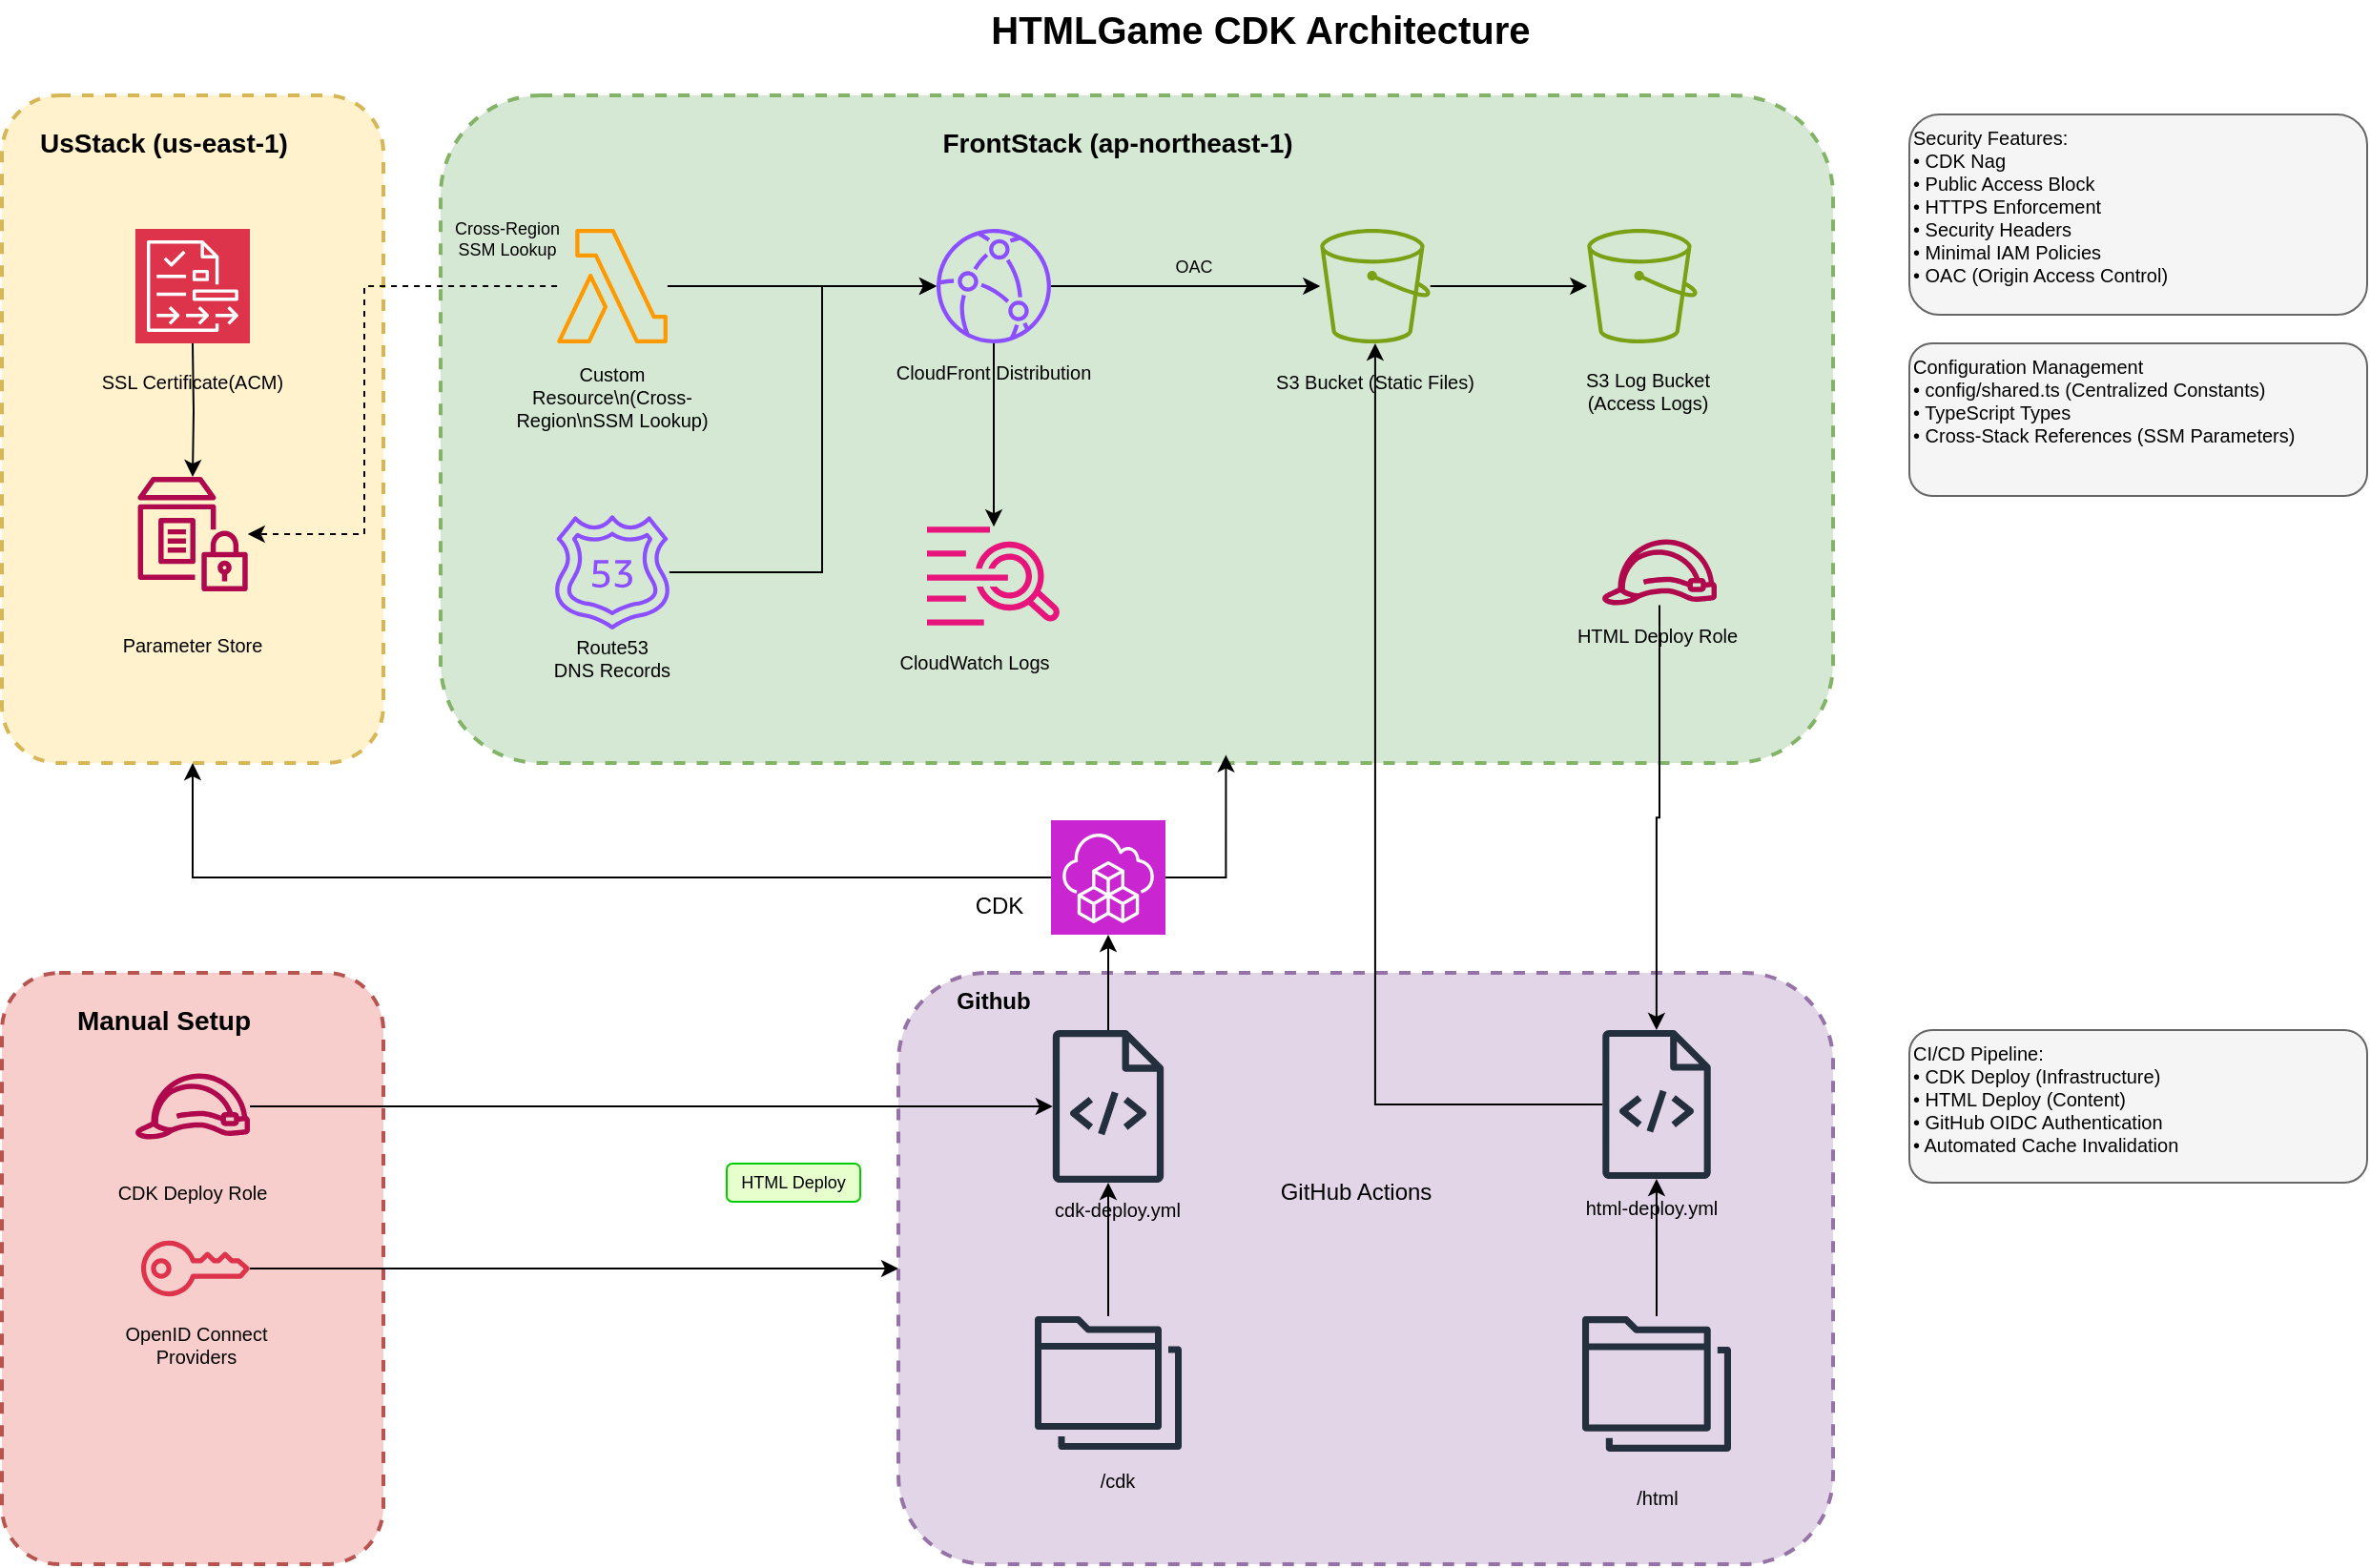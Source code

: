 <mxfile version="28.0.9">
  <diagram name="HTMLGame Architecture" id="architecture">
    <mxGraphModel dx="2223" dy="1131" grid="1" gridSize="10" guides="1" tooltips="1" connect="1" arrows="1" fold="1" page="1" pageScale="1" pageWidth="1400" pageHeight="900" math="0" shadow="0">
      <root>
        <mxCell id="0" />
        <mxCell id="1" parent="0" />
        <mxCell id="JtvC4u1RXtDUaTD-K7_B-13" value="" style="rounded=1;whiteSpace=wrap;html=1;fillColor=#e1d5e7;strokeColor=#9673a6;dashed=1;strokeWidth=2;" vertex="1" parent="1">
          <mxGeometry x="510" y="530" width="490" height="310" as="geometry" />
        </mxCell>
        <mxCell id="title" value="HTMLGame CDK Architecture" style="text;html=1;strokeColor=none;fillColor=none;align=center;verticalAlign=middle;whiteSpace=wrap;rounded=0;fontSize=20;fontStyle=1;" parent="1" vertex="1">
          <mxGeometry x="550" y="20" width="300" height="30" as="geometry" />
        </mxCell>
        <mxCell id="us-stack-region" value="" style="rounded=1;whiteSpace=wrap;html=1;fillColor=#fff2cc;strokeColor=#d6b656;dashed=1;strokeWidth=2;" parent="1" vertex="1">
          <mxGeometry x="40" y="70" width="200" height="350" as="geometry" />
        </mxCell>
        <mxCell id="us-stack-label" value="UsStack (us-east-1)" style="text;html=1;strokeColor=none;fillColor=none;align=center;verticalAlign=middle;whiteSpace=wrap;rounded=0;fontSize=14;fontStyle=1;" parent="1" vertex="1">
          <mxGeometry x="50" y="80" width="150" height="30" as="geometry" />
        </mxCell>
        <mxCell id="front-stack-region" value="" style="rounded=1;whiteSpace=wrap;html=1;fillColor=#d5e8d4;strokeColor=#82b366;dashed=1;strokeWidth=2;" parent="1" vertex="1">
          <mxGeometry x="270" y="70" width="730" height="350" as="geometry" />
        </mxCell>
        <mxCell id="front-stack-label" value="FrontStack (ap-northeast-1)" style="text;html=1;strokeColor=none;fillColor=none;align=center;verticalAlign=middle;whiteSpace=wrap;rounded=0;fontSize=14;fontStyle=1;" parent="1" vertex="1">
          <mxGeometry x="500" y="80" width="250" height="30" as="geometry" />
        </mxCell>
        <mxCell id="manual-region" value="" style="rounded=1;whiteSpace=wrap;html=1;fillColor=#f8cecc;strokeColor=#b85450;dashed=1;strokeWidth=2;" parent="1" vertex="1">
          <mxGeometry x="40" y="530" width="200" height="310" as="geometry" />
        </mxCell>
        <mxCell id="manual-label" value="Manual Setup" style="text;html=1;strokeColor=none;fillColor=none;align=center;verticalAlign=middle;whiteSpace=wrap;rounded=0;fontSize=14;fontStyle=1;" parent="1" vertex="1">
          <mxGeometry x="75" y="540" width="100" height="30" as="geometry" />
        </mxCell>
        <mxCell id="cert-label" value="SSL Certificate(ACM)" style="text;html=1;strokeColor=none;fillColor=none;align=center;verticalAlign=middle;whiteSpace=wrap;rounded=0;fontSize=10;" parent="1" vertex="1">
          <mxGeometry x="80" y="205" width="120" height="30" as="geometry" />
        </mxCell>
        <mxCell id="ssm-param" value="" style="sketch=0;outlineConnect=0;fontColor=#232F3E;gradientColor=none;fillColor=#B0084D;strokeColor=none;dashed=0;verticalLabelPosition=bottom;verticalAlign=top;align=center;html=1;fontSize=12;fontStyle=0;aspect=fixed;pointerEvents=1;shape=mxgraph.aws4.parameter_store;" parent="1" vertex="1">
          <mxGeometry x="110" y="270" width="60" height="60" as="geometry" />
        </mxCell>
        <mxCell id="ssm-label" value="Parameter Store" style="text;html=1;strokeColor=none;fillColor=none;align=center;verticalAlign=middle;whiteSpace=wrap;rounded=0;fontSize=10;" parent="1" vertex="1">
          <mxGeometry x="80" y="335" width="120" height="45" as="geometry" />
        </mxCell>
        <mxCell id="JtvC4u1RXtDUaTD-K7_B-50" style="edgeStyle=orthogonalEdgeStyle;rounded=0;orthogonalLoop=1;jettySize=auto;html=1;" edge="1" parent="1" source="cloudfront" target="JtvC4u1RXtDUaTD-K7_B-45">
          <mxGeometry relative="1" as="geometry" />
        </mxCell>
        <mxCell id="cloudfront" value="" style="sketch=0;outlineConnect=0;fontColor=#232F3E;gradientColor=none;fillColor=#8C4FFF;strokeColor=none;dashed=0;verticalLabelPosition=bottom;verticalAlign=top;align=center;html=1;fontSize=12;fontStyle=0;aspect=fixed;pointerEvents=1;shape=mxgraph.aws4.cloudfront;" parent="1" vertex="1">
          <mxGeometry x="530" y="140" width="60" height="60" as="geometry" />
        </mxCell>
        <mxCell id="cf-label" value="CloudFront Distribution" style="text;html=1;strokeColor=none;fillColor=none;align=center;verticalAlign=middle;whiteSpace=wrap;rounded=0;fontSize=10;" parent="1" vertex="1">
          <mxGeometry x="500" y="200" width="120" height="30" as="geometry" />
        </mxCell>
        <mxCell id="JtvC4u1RXtDUaTD-K7_B-7" value="" style="edgeStyle=orthogonalEdgeStyle;rounded=0;orthogonalLoop=1;jettySize=auto;html=1;" edge="1" parent="1" source="s3-bucket" target="s3-logs">
          <mxGeometry relative="1" as="geometry" />
        </mxCell>
        <mxCell id="s3-bucket" value="" style="sketch=0;outlineConnect=0;fontColor=#232F3E;gradientColor=none;fillColor=#7AA116;strokeColor=none;dashed=0;verticalLabelPosition=bottom;verticalAlign=top;align=center;html=1;fontSize=12;fontStyle=0;aspect=fixed;pointerEvents=1;shape=mxgraph.aws4.s3;" parent="1" vertex="1">
          <mxGeometry x="730" y="140" width="60" height="60" as="geometry" />
        </mxCell>
        <mxCell id="s3-label" value="S3 Bucket (Static Files)" style="text;html=1;strokeColor=none;fillColor=none;align=center;verticalAlign=middle;whiteSpace=wrap;rounded=0;fontSize=10;" parent="1" vertex="1">
          <mxGeometry x="700" y="205" width="120" height="30" as="geometry" />
        </mxCell>
        <mxCell id="s3-logs" value="" style="sketch=0;outlineConnect=0;fontColor=#232F3E;gradientColor=none;fillColor=#7AA116;strokeColor=none;dashed=0;verticalLabelPosition=bottom;verticalAlign=top;align=center;html=1;fontSize=12;fontStyle=0;aspect=fixed;pointerEvents=1;shape=mxgraph.aws4.s3;" parent="1" vertex="1">
          <mxGeometry x="870" y="140" width="60" height="60" as="geometry" />
        </mxCell>
        <mxCell id="s3-logs-label" value="S3 Log Bucket&lt;div&gt;(Access Logs)&lt;/div&gt;" style="text;html=1;strokeColor=none;fillColor=none;align=center;verticalAlign=middle;whiteSpace=wrap;rounded=0;fontSize=10;" parent="1" vertex="1">
          <mxGeometry x="842.5" y="210" width="120" height="30" as="geometry" />
        </mxCell>
        <mxCell id="JtvC4u1RXtDUaTD-K7_B-48" style="edgeStyle=orthogonalEdgeStyle;rounded=0;orthogonalLoop=1;jettySize=auto;html=1;" edge="1" parent="1" source="route53" target="cloudfront">
          <mxGeometry relative="1" as="geometry">
            <Array as="points">
              <mxPoint x="470" y="320" />
              <mxPoint x="470" y="170" />
            </Array>
          </mxGeometry>
        </mxCell>
        <mxCell id="route53" value="" style="sketch=0;outlineConnect=0;fontColor=#232F3E;gradientColor=none;fillColor=#8C4FFF;strokeColor=none;dashed=0;verticalLabelPosition=bottom;verticalAlign=top;align=center;html=1;fontSize=12;fontStyle=0;aspect=fixed;pointerEvents=1;shape=mxgraph.aws4.route_53;" parent="1" vertex="1">
          <mxGeometry x="330" y="290" width="60" height="60" as="geometry" />
        </mxCell>
        <mxCell id="r53-label" value="Route53&lt;div&gt;DNS Records&lt;/div&gt;" style="text;html=1;strokeColor=none;fillColor=none;align=center;verticalAlign=middle;whiteSpace=wrap;rounded=0;fontSize=10;" parent="1" vertex="1">
          <mxGeometry x="300" y="350" width="120" height="30" as="geometry" />
        </mxCell>
        <mxCell id="JtvC4u1RXtDUaTD-K7_B-39" style="edgeStyle=orthogonalEdgeStyle;rounded=0;orthogonalLoop=1;jettySize=auto;html=1;" edge="1" parent="1" source="iam-role-cdk" target="JtvC4u1RXtDUaTD-K7_B-17">
          <mxGeometry relative="1" as="geometry" />
        </mxCell>
        <mxCell id="iam-role-cdk" value="" style="sketch=0;outlineConnect=0;fontColor=#232F3E;gradientColor=none;fillColor=#B0084D;strokeColor=none;dashed=0;verticalLabelPosition=bottom;verticalAlign=top;align=center;html=1;fontSize=12;fontStyle=0;aspect=fixed;pointerEvents=1;shape=mxgraph.aws4.role;" parent="1" vertex="1">
          <mxGeometry x="879" y="290" width="60" height="60" as="geometry" />
        </mxCell>
        <mxCell id="iam-cdk-label" value="HTML Deploy Role" style="text;html=1;strokeColor=none;fillColor=none;align=center;verticalAlign=middle;whiteSpace=wrap;rounded=0;fontSize=10;" parent="1" vertex="1">
          <mxGeometry x="847.5" y="330" width="120" height="45" as="geometry" />
        </mxCell>
        <mxCell id="lambda" value="" style="sketch=0;outlineConnect=0;fontColor=#232F3E;gradientColor=none;fillColor=#FF9900;strokeColor=none;dashed=0;verticalLabelPosition=bottom;verticalAlign=top;align=center;html=1;fontSize=12;fontStyle=0;aspect=fixed;pointerEvents=1;shape=mxgraph.aws4.lambda;" parent="1" vertex="1">
          <mxGeometry x="330" y="140" width="60" height="60" as="geometry" />
        </mxCell>
        <mxCell id="lambda-label" value="Custom Resource\n(Cross-Region\nSSM Lookup)" style="text;html=1;strokeColor=none;fillColor=none;align=center;verticalAlign=middle;whiteSpace=wrap;rounded=0;fontSize=10;" parent="1" vertex="1">
          <mxGeometry x="300" y="205" width="120" height="45" as="geometry" />
        </mxCell>
        <mxCell id="JtvC4u1RXtDUaTD-K7_B-29" style="edgeStyle=orthogonalEdgeStyle;rounded=0;orthogonalLoop=1;jettySize=auto;html=1;" edge="1" parent="1" source="iam-role-manual" target="JtvC4u1RXtDUaTD-K7_B-9">
          <mxGeometry relative="1" as="geometry">
            <mxPoint x="500" y="600" as="targetPoint" />
          </mxGeometry>
        </mxCell>
        <mxCell id="iam-role-manual" value="" style="sketch=0;outlineConnect=0;fontColor=#232F3E;gradientColor=none;fillColor=#B0084D;strokeColor=none;dashed=0;verticalLabelPosition=bottom;verticalAlign=top;align=center;html=1;fontSize=12;fontStyle=0;aspect=fixed;pointerEvents=1;shape=mxgraph.aws4.role;" parent="1" vertex="1">
          <mxGeometry x="110" y="570" width="60" height="60" as="geometry" />
        </mxCell>
        <mxCell id="iam-manual-label" value="CDK Deploy Role" style="text;html=1;strokeColor=none;fillColor=none;align=center;verticalAlign=middle;whiteSpace=wrap;rounded=0;fontSize=10;" parent="1" vertex="1">
          <mxGeometry x="80" y="630" width="120" height="30" as="geometry" />
        </mxCell>
        <mxCell id="github-cdk-label" value="cdk-deploy.yml" style="text;html=1;strokeColor=none;fillColor=none;align=center;verticalAlign=middle;whiteSpace=wrap;rounded=0;fontSize=10;" parent="1" vertex="1">
          <mxGeometry x="570" y="639" width="110" height="30" as="geometry" />
        </mxCell>
        <mxCell id="github-html-label" value="html-deploy.yml" style="text;html=1;strokeColor=none;fillColor=none;align=center;verticalAlign=middle;whiteSpace=wrap;rounded=0;fontSize=10;" parent="1" vertex="1">
          <mxGeometry x="850" y="638" width="110" height="30" as="geometry" />
        </mxCell>
        <mxCell id="cert-to-ssm" style="edgeStyle=orthogonalEdgeStyle;rounded=0;orthogonalLoop=1;jettySize=auto;html=1;exitX=0.5;exitY=1;exitDx=0;exitDy=0;entryX=0.5;entryY=0;entryDx=0;entryDy=0;" parent="1" target="ssm-param" edge="1">
          <mxGeometry relative="1" as="geometry">
            <mxPoint x="140" y="200.0" as="sourcePoint" />
          </mxGeometry>
        </mxCell>
        <mxCell id="custom-to-ssm" style="edgeStyle=orthogonalEdgeStyle;rounded=0;orthogonalLoop=1;jettySize=auto;html=1;exitX=0;exitY=0.5;exitDx=0;exitDy=0;entryX=1;entryY=0.5;entryDx=0;entryDy=0;dashed=1;" parent="1" source="lambda" target="ssm-param" edge="1">
          <mxGeometry relative="1" as="geometry">
            <Array as="points">
              <mxPoint x="230" y="170" />
              <mxPoint x="230" y="300" />
            </Array>
          </mxGeometry>
        </mxCell>
        <mxCell id="custom-to-cf" style="edgeStyle=orthogonalEdgeStyle;rounded=0;orthogonalLoop=1;jettySize=auto;html=1;exitX=1;exitY=0.5;exitDx=0;exitDy=0;entryX=0;entryY=0.5;entryDx=0;entryDy=0;" parent="1" source="lambda" target="cloudfront" edge="1">
          <mxGeometry relative="1" as="geometry" />
        </mxCell>
        <mxCell id="cf-to-s3" style="edgeStyle=orthogonalEdgeStyle;rounded=0;orthogonalLoop=1;jettySize=auto;html=1;exitX=1;exitY=0.5;exitDx=0;exitDy=0;entryX=0;entryY=0.5;entryDx=0;entryDy=0;" parent="1" source="cloudfront" target="s3-bucket" edge="1">
          <mxGeometry relative="1" as="geometry" />
        </mxCell>
        <mxCell id="cross-region-label" value="Cross-Region&lt;div&gt;SSM Lookup&lt;/div&gt;" style="text;html=1;strokeColor=none;fillColor=none;align=center;verticalAlign=middle;whiteSpace=wrap;rounded=0;fontSize=9;" parent="1" vertex="1">
          <mxGeometry x="270" y="130" width="70" height="30" as="geometry" />
        </mxCell>
        <mxCell id="oac-label" value="OAC" style="text;html=1;strokeColor=none;fillColor=none;align=center;verticalAlign=middle;whiteSpace=wrap;rounded=0;fontSize=9;" parent="1" vertex="1">
          <mxGeometry x="650" y="150" width="30" height="20" as="geometry" />
        </mxCell>
        <mxCell id="html-deploy-label" value="HTML Deploy" style="text;html=1;strokeColor=none;fillColor=#E6FFCC;align=center;verticalAlign=middle;whiteSpace=wrap;rounded=1;fontSize=9;strokeColor=#00CC00;" parent="1" vertex="1">
          <mxGeometry x="420" y="630" width="70" height="20" as="geometry" />
        </mxCell>
        <mxCell id="security-box" value="Security Features:&#xa;• CDK Nag&#xa;• Public Access Block&#xa;• HTTPS Enforcement&#xa;• Security Headers&#xa;• Minimal IAM Policies&#xa;• OAC (Origin Access Control)" style="rounded=1;whiteSpace=wrap;html=1;fillColor=#f5f5f5;strokeColor=#666666;align=left;verticalAlign=top;fontSize=10;" parent="1" vertex="1">
          <mxGeometry x="1040" y="80" width="240" height="105" as="geometry" />
        </mxCell>
        <mxCell id="config-box" value="Configuration Management&lt;br&gt;• config/shared.ts (Centralized Constants)&lt;br&gt;• TypeScript Types&amp;nbsp;&lt;br&gt;• Cross-Stack References (SSM Parameters)" style="rounded=1;whiteSpace=wrap;html=1;fillColor=#f5f5f5;strokeColor=#666666;align=left;verticalAlign=top;fontSize=10;" parent="1" vertex="1">
          <mxGeometry x="1040" y="200" width="240" height="80" as="geometry" />
        </mxCell>
        <mxCell id="cicd-box" value="CI/CD Pipeline:&#xa;• CDK Deploy (Infrastructure)&#xa;• HTML Deploy (Content)&#xa;• GitHub OIDC Authentication&#xa;• Automated Cache Invalidation" style="rounded=1;whiteSpace=wrap;html=1;fillColor=#f5f5f5;strokeColor=#666666;align=left;verticalAlign=top;fontSize=10;" parent="1" vertex="1">
          <mxGeometry x="1040" y="560" width="240" height="80" as="geometry" />
        </mxCell>
        <mxCell id="JtvC4u1RXtDUaTD-K7_B-1" value="" style="sketch=0;points=[[0,0,0],[0.25,0,0],[0.5,0,0],[0.75,0,0],[1,0,0],[0,1,0],[0.25,1,0],[0.5,1,0],[0.75,1,0],[1,1,0],[0,0.25,0],[0,0.5,0],[0,0.75,0],[1,0.25,0],[1,0.5,0],[1,0.75,0]];outlineConnect=0;fontColor=#232F3E;fillColor=#DD344C;strokeColor=#ffffff;dashed=0;verticalLabelPosition=bottom;verticalAlign=top;align=center;html=1;fontSize=12;fontStyle=0;aspect=fixed;shape=mxgraph.aws4.resourceIcon;resIcon=mxgraph.aws4.audit_manager;" vertex="1" parent="1">
          <mxGeometry x="110" y="140" width="60" height="60" as="geometry" />
        </mxCell>
        <mxCell id="JtvC4u1RXtDUaTD-K7_B-9" value="" style="sketch=0;outlineConnect=0;fontColor=#232F3E;gradientColor=none;fillColor=#232F3D;strokeColor=none;dashed=0;verticalLabelPosition=bottom;verticalAlign=top;align=center;html=1;fontSize=12;fontStyle=0;pointerEvents=1;shape=mxgraph.aws4.source_code;" vertex="1" parent="1">
          <mxGeometry x="590" y="560" width="60" height="80" as="geometry" />
        </mxCell>
        <mxCell id="JtvC4u1RXtDUaTD-K7_B-27" style="edgeStyle=orthogonalEdgeStyle;rounded=0;orthogonalLoop=1;jettySize=auto;html=1;exitX=0;exitY=0.5;exitDx=0;exitDy=0;exitPerimeter=0;entryX=0.5;entryY=1;entryDx=0;entryDy=0;" edge="1" parent="1" source="JtvC4u1RXtDUaTD-K7_B-11" target="us-stack-region">
          <mxGeometry relative="1" as="geometry">
            <mxPoint x="140" y="440" as="targetPoint" />
          </mxGeometry>
        </mxCell>
        <mxCell id="JtvC4u1RXtDUaTD-K7_B-28" style="edgeStyle=orthogonalEdgeStyle;rounded=0;orthogonalLoop=1;jettySize=auto;html=1;entryX=0.564;entryY=0.988;entryDx=0;entryDy=0;exitX=1;exitY=0.5;exitDx=0;exitDy=0;exitPerimeter=0;entryPerimeter=0;" edge="1" parent="1" source="JtvC4u1RXtDUaTD-K7_B-11" target="front-stack-region">
          <mxGeometry relative="1" as="geometry" />
        </mxCell>
        <mxCell id="JtvC4u1RXtDUaTD-K7_B-11" value="" style="sketch=0;points=[[0,0,0],[0.25,0,0],[0.5,0,0],[0.75,0,0],[1,0,0],[0,1,0],[0.25,1,0],[0.5,1,0],[0.75,1,0],[1,1,0],[0,0.25,0],[0,0.5,0],[0,0.75,0],[1,0.25,0],[1,0.5,0],[1,0.75,0]];outlineConnect=0;fontColor=#232F3E;fillColor=#C925D1;strokeColor=#ffffff;dashed=0;verticalLabelPosition=bottom;verticalAlign=top;align=center;html=1;fontSize=12;fontStyle=0;shape=mxgraph.aws4.resourceIcon;resIcon=mxgraph.aws4.cloud_development_kit;" vertex="1" parent="1">
          <mxGeometry x="590" y="450" width="60" height="60" as="geometry" />
        </mxCell>
        <mxCell id="JtvC4u1RXtDUaTD-K7_B-16" value="GitHub Actions" style="text;html=1;align=center;verticalAlign=middle;whiteSpace=wrap;rounded=0;" vertex="1" parent="1">
          <mxGeometry x="690" y="630" width="120" height="30" as="geometry" />
        </mxCell>
        <mxCell id="JtvC4u1RXtDUaTD-K7_B-40" style="edgeStyle=orthogonalEdgeStyle;rounded=0;orthogonalLoop=1;jettySize=auto;html=1;" edge="1" parent="1" source="JtvC4u1RXtDUaTD-K7_B-17" target="s3-bucket">
          <mxGeometry relative="1" as="geometry" />
        </mxCell>
        <mxCell id="JtvC4u1RXtDUaTD-K7_B-17" value="" style="sketch=0;outlineConnect=0;fontColor=#232F3E;gradientColor=none;fillColor=#232F3D;strokeColor=none;dashed=0;verticalLabelPosition=bottom;verticalAlign=top;align=center;html=1;fontSize=12;fontStyle=0;aspect=fixed;pointerEvents=1;shape=mxgraph.aws4.source_code;" vertex="1" parent="1">
          <mxGeometry x="879" y="560" width="57" height="78" as="geometry" />
        </mxCell>
        <mxCell id="JtvC4u1RXtDUaTD-K7_B-37" style="edgeStyle=orthogonalEdgeStyle;rounded=0;orthogonalLoop=1;jettySize=auto;html=1;" edge="1" parent="1" source="JtvC4u1RXtDUaTD-K7_B-19" target="JtvC4u1RXtDUaTD-K7_B-9">
          <mxGeometry relative="1" as="geometry" />
        </mxCell>
        <mxCell id="JtvC4u1RXtDUaTD-K7_B-19" value="" style="sketch=0;outlineConnect=0;fontColor=#232F3E;gradientColor=none;fillColor=#232F3D;strokeColor=none;dashed=0;verticalLabelPosition=bottom;verticalAlign=top;align=center;html=1;fontSize=12;fontStyle=0;pointerEvents=1;shape=mxgraph.aws4.folders;" vertex="1" parent="1">
          <mxGeometry x="580" y="710" width="80" height="70" as="geometry" />
        </mxCell>
        <mxCell id="JtvC4u1RXtDUaTD-K7_B-38" style="edgeStyle=orthogonalEdgeStyle;rounded=0;orthogonalLoop=1;jettySize=auto;html=1;" edge="1" parent="1" source="JtvC4u1RXtDUaTD-K7_B-20" target="JtvC4u1RXtDUaTD-K7_B-17">
          <mxGeometry relative="1" as="geometry" />
        </mxCell>
        <mxCell id="JtvC4u1RXtDUaTD-K7_B-20" value="" style="sketch=0;outlineConnect=0;fontColor=#232F3E;gradientColor=none;fillColor=#232F3D;strokeColor=none;dashed=0;verticalLabelPosition=bottom;verticalAlign=top;align=center;html=1;fontSize=12;fontStyle=0;aspect=fixed;pointerEvents=1;shape=mxgraph.aws4.folders;" vertex="1" parent="1">
          <mxGeometry x="868.5" y="710" width="78" height="71" as="geometry" />
        </mxCell>
        <mxCell id="JtvC4u1RXtDUaTD-K7_B-22" value="&lt;b&gt;Github&lt;/b&gt;" style="text;html=1;align=center;verticalAlign=middle;whiteSpace=wrap;rounded=0;" vertex="1" parent="1">
          <mxGeometry x="530" y="530" width="60" height="30" as="geometry" />
        </mxCell>
        <mxCell id="JtvC4u1RXtDUaTD-K7_B-23" value="/cdk" style="text;html=1;strokeColor=none;fillColor=none;align=center;verticalAlign=middle;whiteSpace=wrap;rounded=0;fontSize=10;" vertex="1" parent="1">
          <mxGeometry x="570" y="781" width="110" height="30" as="geometry" />
        </mxCell>
        <mxCell id="JtvC4u1RXtDUaTD-K7_B-24" value="/html" style="text;html=1;strokeColor=none;fillColor=none;align=center;verticalAlign=middle;whiteSpace=wrap;rounded=0;fontSize=10;" vertex="1" parent="1">
          <mxGeometry x="852.5" y="790" width="110" height="30" as="geometry" />
        </mxCell>
        <mxCell id="JtvC4u1RXtDUaTD-K7_B-26" value="CDK" style="text;html=1;align=center;verticalAlign=middle;whiteSpace=wrap;rounded=0;" vertex="1" parent="1">
          <mxGeometry x="533" y="480" width="60" height="30" as="geometry" />
        </mxCell>
        <mxCell id="JtvC4u1RXtDUaTD-K7_B-32" style="edgeStyle=orthogonalEdgeStyle;rounded=0;orthogonalLoop=1;jettySize=auto;html=1;entryX=0;entryY=0.5;entryDx=0;entryDy=0;" edge="1" parent="1" source="JtvC4u1RXtDUaTD-K7_B-30" target="JtvC4u1RXtDUaTD-K7_B-13">
          <mxGeometry relative="1" as="geometry" />
        </mxCell>
        <mxCell id="JtvC4u1RXtDUaTD-K7_B-30" value="" style="sketch=0;outlineConnect=0;fontColor=#232F3E;gradientColor=none;fillColor=#DD344C;strokeColor=none;dashed=0;verticalLabelPosition=bottom;verticalAlign=top;align=center;html=1;fontSize=12;fontStyle=0;pointerEvents=1;shape=mxgraph.aws4.addon;" vertex="1" parent="1">
          <mxGeometry x="113" y="670" width="57" height="30" as="geometry" />
        </mxCell>
        <mxCell id="JtvC4u1RXtDUaTD-K7_B-31" value="OpenID Connect Providers" style="text;html=1;strokeColor=none;fillColor=none;align=center;verticalAlign=middle;whiteSpace=wrap;rounded=0;fontSize=10;" vertex="1" parent="1">
          <mxGeometry x="81.5" y="710" width="120" height="30" as="geometry" />
        </mxCell>
        <mxCell id="JtvC4u1RXtDUaTD-K7_B-35" style="edgeStyle=orthogonalEdgeStyle;rounded=0;orthogonalLoop=1;jettySize=auto;html=1;entryX=0.5;entryY=1;entryDx=0;entryDy=0;entryPerimeter=0;" edge="1" parent="1" source="JtvC4u1RXtDUaTD-K7_B-9" target="JtvC4u1RXtDUaTD-K7_B-11">
          <mxGeometry relative="1" as="geometry" />
        </mxCell>
        <mxCell id="JtvC4u1RXtDUaTD-K7_B-45" value="" style="sketch=0;outlineConnect=0;fontColor=#232F3E;gradientColor=none;fillColor=#E7157B;strokeColor=none;dashed=0;verticalLabelPosition=bottom;verticalAlign=top;align=center;html=1;fontSize=12;fontStyle=0;pointerEvents=1;shape=mxgraph.aws4.cloudwatch_logs;" vertex="1" parent="1">
          <mxGeometry x="525" y="292" width="70" height="60" as="geometry" />
        </mxCell>
        <mxCell id="JtvC4u1RXtDUaTD-K7_B-49" value="CloudWatch Logs" style="text;html=1;strokeColor=none;fillColor=none;align=center;verticalAlign=middle;whiteSpace=wrap;rounded=0;fontSize=10;" vertex="1" parent="1">
          <mxGeometry x="490" y="352" width="120" height="30" as="geometry" />
        </mxCell>
      </root>
    </mxGraphModel>
  </diagram>
</mxfile>
